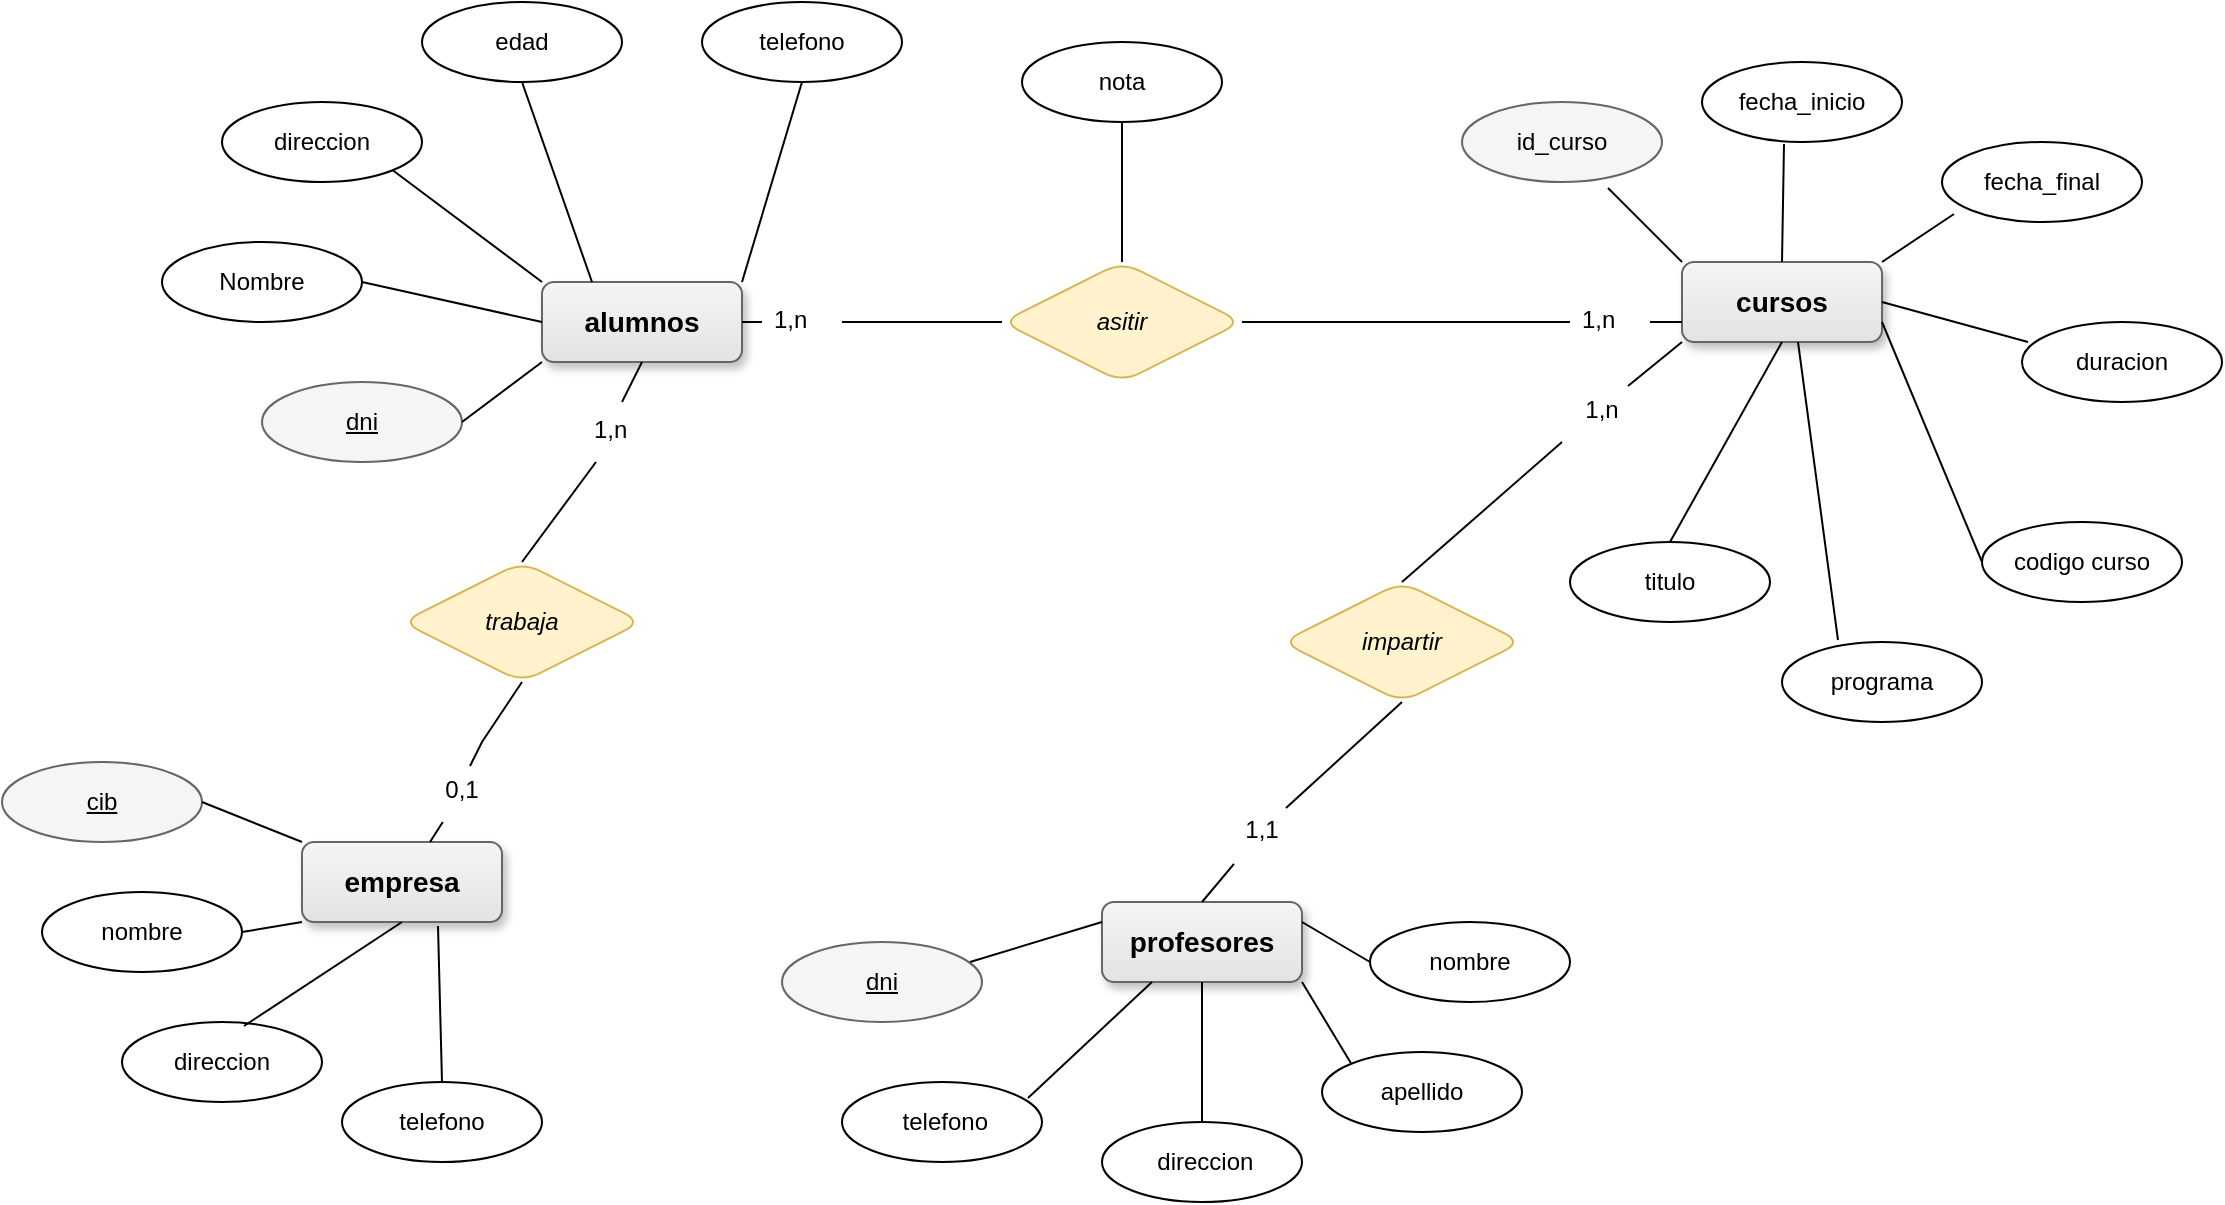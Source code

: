<mxfile version="22.0.4" type="github">
  <diagram name="Página-1" id="7nO_CJWwE60tr_Ib5Q_l">
    <mxGraphModel dx="1386" dy="751" grid="1" gridSize="10" guides="1" tooltips="1" connect="1" arrows="1" fold="1" page="1" pageScale="1" pageWidth="827" pageHeight="1169" math="0" shadow="0">
      <root>
        <mxCell id="0" />
        <mxCell id="1" parent="0" />
        <mxCell id="TvEzaIdn3n17L5fOA0ZH-1" value="cursos" style="whiteSpace=wrap;html=1;align=center;labelBorderColor=none;rounded=1;shadow=1;fontSize=14;fontStyle=1;fillColor=#f5f5f5;gradientColor=#e3e3e3;strokeColor=#666666;" vertex="1" parent="1">
          <mxGeometry x="971" y="230" width="100" height="40" as="geometry" />
        </mxCell>
        <mxCell id="TvEzaIdn3n17L5fOA0ZH-2" value="alumnos" style="whiteSpace=wrap;html=1;align=center;labelBorderColor=none;rounded=1;shadow=1;fontSize=14;fontStyle=1;fillColor=#f5f5f5;gradientColor=#e3e3e3;strokeColor=#666666;" vertex="1" parent="1">
          <mxGeometry x="401" y="240" width="100" height="40" as="geometry" />
        </mxCell>
        <mxCell id="TvEzaIdn3n17L5fOA0ZH-3" value="empresa" style="whiteSpace=wrap;html=1;align=center;labelBorderColor=none;rounded=1;shadow=1;fontSize=14;fontStyle=1;fillColor=#f5f5f5;gradientColor=#e3e3e3;strokeColor=#666666;" vertex="1" parent="1">
          <mxGeometry x="281" y="520" width="100" height="40" as="geometry" />
        </mxCell>
        <mxCell id="TvEzaIdn3n17L5fOA0ZH-4" value="profesores" style="whiteSpace=wrap;html=1;align=center;labelBorderColor=none;rounded=1;shadow=1;fontSize=14;fontStyle=1;fillColor=#f5f5f5;gradientColor=#e3e3e3;strokeColor=#666666;" vertex="1" parent="1">
          <mxGeometry x="681" y="550" width="100" height="40" as="geometry" />
        </mxCell>
        <mxCell id="TvEzaIdn3n17L5fOA0ZH-5" value="Nombre" style="ellipse;whiteSpace=wrap;html=1;align=center;" vertex="1" parent="1">
          <mxGeometry x="211" y="220" width="100" height="40" as="geometry" />
        </mxCell>
        <mxCell id="TvEzaIdn3n17L5fOA0ZH-6" value="dni" style="ellipse;whiteSpace=wrap;html=1;align=center;fontStyle=4;fillColor=#f5f5f5;strokeColor=#666666;" vertex="1" parent="1">
          <mxGeometry x="261" y="290" width="100" height="40" as="geometry" />
        </mxCell>
        <mxCell id="TvEzaIdn3n17L5fOA0ZH-7" value="direccion" style="ellipse;whiteSpace=wrap;html=1;align=center;" vertex="1" parent="1">
          <mxGeometry x="241" y="150" width="100" height="40" as="geometry" />
        </mxCell>
        <mxCell id="TvEzaIdn3n17L5fOA0ZH-8" value="telefono" style="ellipse;whiteSpace=wrap;html=1;align=center;" vertex="1" parent="1">
          <mxGeometry x="481" y="100" width="100" height="40" as="geometry" />
        </mxCell>
        <mxCell id="TvEzaIdn3n17L5fOA0ZH-9" value="edad" style="ellipse;whiteSpace=wrap;html=1;align=center;" vertex="1" parent="1">
          <mxGeometry x="341" y="100" width="100" height="40" as="geometry" />
        </mxCell>
        <mxCell id="TvEzaIdn3n17L5fOA0ZH-10" value="nombre" style="ellipse;whiteSpace=wrap;html=1;align=center;" vertex="1" parent="1">
          <mxGeometry x="151" y="545" width="100" height="40" as="geometry" />
        </mxCell>
        <mxCell id="TvEzaIdn3n17L5fOA0ZH-11" value="cib" style="ellipse;whiteSpace=wrap;html=1;align=center;fontStyle=4;fillColor=#f5f5f5;strokeColor=#666666;" vertex="1" parent="1">
          <mxGeometry x="131" y="480" width="100" height="40" as="geometry" />
        </mxCell>
        <mxCell id="TvEzaIdn3n17L5fOA0ZH-12" value="telefono" style="ellipse;whiteSpace=wrap;html=1;align=center;" vertex="1" parent="1">
          <mxGeometry x="301" y="640" width="100" height="40" as="geometry" />
        </mxCell>
        <mxCell id="TvEzaIdn3n17L5fOA0ZH-13" value="direccion" style="ellipse;whiteSpace=wrap;html=1;align=center;" vertex="1" parent="1">
          <mxGeometry x="191" y="610" width="100" height="40" as="geometry" />
        </mxCell>
        <mxCell id="TvEzaIdn3n17L5fOA0ZH-14" value="duracion" style="ellipse;whiteSpace=wrap;html=1;align=center;" vertex="1" parent="1">
          <mxGeometry x="1141" y="260" width="100" height="40" as="geometry" />
        </mxCell>
        <mxCell id="TvEzaIdn3n17L5fOA0ZH-15" value="dni" style="ellipse;whiteSpace=wrap;html=1;align=center;fontStyle=4;fillColor=#f5f5f5;strokeColor=#666666;" vertex="1" parent="1">
          <mxGeometry x="521" y="570" width="100" height="40" as="geometry" />
        </mxCell>
        <mxCell id="TvEzaIdn3n17L5fOA0ZH-16" value="programa" style="ellipse;whiteSpace=wrap;html=1;align=center;" vertex="1" parent="1">
          <mxGeometry x="1021" y="420" width="100" height="40" as="geometry" />
        </mxCell>
        <mxCell id="TvEzaIdn3n17L5fOA0ZH-17" value="titulo" style="ellipse;whiteSpace=wrap;html=1;align=center;" vertex="1" parent="1">
          <mxGeometry x="915" y="370" width="100" height="40" as="geometry" />
        </mxCell>
        <mxCell id="TvEzaIdn3n17L5fOA0ZH-18" value="nombre" style="ellipse;whiteSpace=wrap;html=1;align=center;" vertex="1" parent="1">
          <mxGeometry x="815" y="560" width="100" height="40" as="geometry" />
        </mxCell>
        <mxCell id="TvEzaIdn3n17L5fOA0ZH-19" value="apellido" style="ellipse;whiteSpace=wrap;html=1;align=center;" vertex="1" parent="1">
          <mxGeometry x="791" y="625" width="100" height="40" as="geometry" />
        </mxCell>
        <mxCell id="TvEzaIdn3n17L5fOA0ZH-20" value="&amp;nbsp;direccion" style="ellipse;whiteSpace=wrap;html=1;align=center;" vertex="1" parent="1">
          <mxGeometry x="681" y="660" width="100" height="40" as="geometry" />
        </mxCell>
        <mxCell id="TvEzaIdn3n17L5fOA0ZH-21" value="&amp;nbsp;telefono" style="ellipse;whiteSpace=wrap;html=1;align=center;" vertex="1" parent="1">
          <mxGeometry x="551" y="640" width="100" height="40" as="geometry" />
        </mxCell>
        <mxCell id="TvEzaIdn3n17L5fOA0ZH-22" value="asitir" style="shape=rhombus;perimeter=rhombusPerimeter;whiteSpace=wrap;html=1;align=center;fillColor=#fff2cc;strokeColor=#d6b656;rounded=1;fontStyle=2" vertex="1" parent="1">
          <mxGeometry x="631" y="230" width="120" height="60" as="geometry" />
        </mxCell>
        <mxCell id="TvEzaIdn3n17L5fOA0ZH-23" value="nota" style="ellipse;whiteSpace=wrap;html=1;align=center;" vertex="1" parent="1">
          <mxGeometry x="641" y="120" width="100" height="40" as="geometry" />
        </mxCell>
        <mxCell id="TvEzaIdn3n17L5fOA0ZH-24" value="" style="endArrow=none;html=1;rounded=0;exitX=0.5;exitY=1;exitDx=0;exitDy=0;entryX=0.5;entryY=0;entryDx=0;entryDy=0;" edge="1" parent="1" source="TvEzaIdn3n17L5fOA0ZH-23" target="TvEzaIdn3n17L5fOA0ZH-22">
          <mxGeometry relative="1" as="geometry">
            <mxPoint x="701" y="440" as="sourcePoint" />
            <mxPoint x="691" y="230" as="targetPoint" />
          </mxGeometry>
        </mxCell>
        <mxCell id="TvEzaIdn3n17L5fOA0ZH-25" value="fecha_inicio" style="ellipse;whiteSpace=wrap;html=1;align=center;" vertex="1" parent="1">
          <mxGeometry x="981" y="130" width="100" height="40" as="geometry" />
        </mxCell>
        <mxCell id="TvEzaIdn3n17L5fOA0ZH-26" value="fecha_final" style="ellipse;whiteSpace=wrap;html=1;align=center;" vertex="1" parent="1">
          <mxGeometry x="1101" y="170" width="100" height="40" as="geometry" />
        </mxCell>
        <mxCell id="TvEzaIdn3n17L5fOA0ZH-27" value="id_curso" style="ellipse;whiteSpace=wrap;html=1;align=center;fillColor=#f5f5f5;strokeColor=#666666;" vertex="1" parent="1">
          <mxGeometry x="861" y="150" width="100" height="40" as="geometry" />
        </mxCell>
        <mxCell id="TvEzaIdn3n17L5fOA0ZH-28" value="impartir" style="shape=rhombus;perimeter=rhombusPerimeter;whiteSpace=wrap;html=1;align=center;fillColor=#fff2cc;strokeColor=#d6b656;rounded=1;fontStyle=2" vertex="1" parent="1">
          <mxGeometry x="771" y="390" width="120" height="60" as="geometry" />
        </mxCell>
        <mxCell id="TvEzaIdn3n17L5fOA0ZH-29" value="" style="endArrow=none;html=1;rounded=0;exitX=0.5;exitY=0;exitDx=0;exitDy=0;entryX=0.68;entryY=1.05;entryDx=0;entryDy=0;entryPerimeter=0;" edge="1" parent="1" source="TvEzaIdn3n17L5fOA0ZH-12" target="TvEzaIdn3n17L5fOA0ZH-3">
          <mxGeometry relative="1" as="geometry">
            <mxPoint x="701" y="440" as="sourcePoint" />
            <mxPoint x="861" y="440" as="targetPoint" />
          </mxGeometry>
        </mxCell>
        <mxCell id="TvEzaIdn3n17L5fOA0ZH-30" value="" style="endArrow=none;html=1;rounded=0;exitX=0.61;exitY=0.05;exitDx=0;exitDy=0;exitPerimeter=0;entryX=0.5;entryY=1;entryDx=0;entryDy=0;" edge="1" parent="1" source="TvEzaIdn3n17L5fOA0ZH-13" target="TvEzaIdn3n17L5fOA0ZH-3">
          <mxGeometry relative="1" as="geometry">
            <mxPoint x="701" y="440" as="sourcePoint" />
            <mxPoint x="861" y="440" as="targetPoint" />
          </mxGeometry>
        </mxCell>
        <mxCell id="TvEzaIdn3n17L5fOA0ZH-31" value="" style="endArrow=none;html=1;rounded=0;exitX=1;exitY=0.5;exitDx=0;exitDy=0;" edge="1" parent="1" source="TvEzaIdn3n17L5fOA0ZH-10">
          <mxGeometry relative="1" as="geometry">
            <mxPoint x="701" y="440" as="sourcePoint" />
            <mxPoint x="281" y="560" as="targetPoint" />
          </mxGeometry>
        </mxCell>
        <mxCell id="TvEzaIdn3n17L5fOA0ZH-32" value="" style="endArrow=none;html=1;rounded=0;exitX=1;exitY=0.5;exitDx=0;exitDy=0;entryX=0;entryY=0;entryDx=0;entryDy=0;" edge="1" parent="1" source="TvEzaIdn3n17L5fOA0ZH-11" target="TvEzaIdn3n17L5fOA0ZH-3">
          <mxGeometry relative="1" as="geometry">
            <mxPoint x="701" y="440" as="sourcePoint" />
            <mxPoint x="861" y="440" as="targetPoint" />
          </mxGeometry>
        </mxCell>
        <mxCell id="TvEzaIdn3n17L5fOA0ZH-33" value="" style="endArrow=none;html=1;rounded=0;exitX=0.94;exitY=0.25;exitDx=0;exitDy=0;exitPerimeter=0;entryX=0;entryY=0.25;entryDx=0;entryDy=0;" edge="1" parent="1" source="TvEzaIdn3n17L5fOA0ZH-15" target="TvEzaIdn3n17L5fOA0ZH-4">
          <mxGeometry relative="1" as="geometry">
            <mxPoint x="701" y="440" as="sourcePoint" />
            <mxPoint x="861" y="440" as="targetPoint" />
          </mxGeometry>
        </mxCell>
        <mxCell id="TvEzaIdn3n17L5fOA0ZH-34" value="" style="endArrow=none;html=1;rounded=0;exitX=0.93;exitY=0.2;exitDx=0;exitDy=0;exitPerimeter=0;entryX=0.25;entryY=1;entryDx=0;entryDy=0;" edge="1" parent="1" source="TvEzaIdn3n17L5fOA0ZH-21" target="TvEzaIdn3n17L5fOA0ZH-4">
          <mxGeometry relative="1" as="geometry">
            <mxPoint x="701" y="440" as="sourcePoint" />
            <mxPoint x="861" y="440" as="targetPoint" />
          </mxGeometry>
        </mxCell>
        <mxCell id="TvEzaIdn3n17L5fOA0ZH-35" value="" style="endArrow=none;html=1;rounded=0;exitX=0.5;exitY=0;exitDx=0;exitDy=0;" edge="1" parent="1" source="TvEzaIdn3n17L5fOA0ZH-20" target="TvEzaIdn3n17L5fOA0ZH-4">
          <mxGeometry relative="1" as="geometry">
            <mxPoint x="701" y="440" as="sourcePoint" />
            <mxPoint x="861" y="440" as="targetPoint" />
          </mxGeometry>
        </mxCell>
        <mxCell id="TvEzaIdn3n17L5fOA0ZH-36" value="" style="endArrow=none;html=1;rounded=0;entryX=0;entryY=0;entryDx=0;entryDy=0;exitX=1;exitY=1;exitDx=0;exitDy=0;" edge="1" parent="1" source="TvEzaIdn3n17L5fOA0ZH-4" target="TvEzaIdn3n17L5fOA0ZH-19">
          <mxGeometry relative="1" as="geometry">
            <mxPoint x="701" y="440" as="sourcePoint" />
            <mxPoint x="861" y="440" as="targetPoint" />
          </mxGeometry>
        </mxCell>
        <mxCell id="TvEzaIdn3n17L5fOA0ZH-37" value="" style="endArrow=none;html=1;rounded=0;exitX=1;exitY=0.25;exitDx=0;exitDy=0;entryX=0;entryY=0.5;entryDx=0;entryDy=0;" edge="1" parent="1" source="TvEzaIdn3n17L5fOA0ZH-4" target="TvEzaIdn3n17L5fOA0ZH-18">
          <mxGeometry relative="1" as="geometry">
            <mxPoint x="701" y="440" as="sourcePoint" />
            <mxPoint x="861" y="440" as="targetPoint" />
          </mxGeometry>
        </mxCell>
        <mxCell id="TvEzaIdn3n17L5fOA0ZH-38" value="" style="endArrow=none;html=1;rounded=0;entryX=0.5;entryY=0;entryDx=0;entryDy=0;exitX=0.5;exitY=1;exitDx=0;exitDy=0;" edge="1" parent="1" source="TvEzaIdn3n17L5fOA0ZH-1" target="TvEzaIdn3n17L5fOA0ZH-17">
          <mxGeometry relative="1" as="geometry">
            <mxPoint x="1021" y="510" as="sourcePoint" />
            <mxPoint x="861" y="440" as="targetPoint" />
          </mxGeometry>
        </mxCell>
        <mxCell id="TvEzaIdn3n17L5fOA0ZH-39" value="" style="endArrow=none;html=1;rounded=0;entryX=0.28;entryY=-0.025;entryDx=0;entryDy=0;entryPerimeter=0;exitX=0.58;exitY=1;exitDx=0;exitDy=0;exitPerimeter=0;" edge="1" parent="1" source="TvEzaIdn3n17L5fOA0ZH-1" target="TvEzaIdn3n17L5fOA0ZH-16">
          <mxGeometry relative="1" as="geometry">
            <mxPoint x="1046" y="510" as="sourcePoint" />
            <mxPoint x="861" y="440" as="targetPoint" />
          </mxGeometry>
        </mxCell>
        <mxCell id="TvEzaIdn3n17L5fOA0ZH-40" value="" style="endArrow=none;html=1;rounded=0;entryX=0.03;entryY=0.25;entryDx=0;entryDy=0;entryPerimeter=0;exitX=1;exitY=0.5;exitDx=0;exitDy=0;" edge="1" parent="1" source="TvEzaIdn3n17L5fOA0ZH-1" target="TvEzaIdn3n17L5fOA0ZH-14">
          <mxGeometry relative="1" as="geometry">
            <mxPoint x="1071" y="490" as="sourcePoint" />
            <mxPoint x="861" y="440" as="targetPoint" />
          </mxGeometry>
        </mxCell>
        <mxCell id="TvEzaIdn3n17L5fOA0ZH-41" value="" style="endArrow=none;html=1;rounded=0;entryX=0;entryY=0.5;entryDx=0;entryDy=0;exitX=1;exitY=0.75;exitDx=0;exitDy=0;" edge="1" parent="1" source="TvEzaIdn3n17L5fOA0ZH-1">
          <mxGeometry relative="1" as="geometry">
            <mxPoint x="701" y="440" as="sourcePoint" />
            <mxPoint x="1121" y="380" as="targetPoint" />
          </mxGeometry>
        </mxCell>
        <mxCell id="TvEzaIdn3n17L5fOA0ZH-42" value="" style="endArrow=none;html=1;rounded=0;entryX=0;entryY=0;entryDx=0;entryDy=0;exitX=0.73;exitY=1.075;exitDx=0;exitDy=0;exitPerimeter=0;" edge="1" parent="1" source="TvEzaIdn3n17L5fOA0ZH-27" target="TvEzaIdn3n17L5fOA0ZH-1">
          <mxGeometry relative="1" as="geometry">
            <mxPoint x="701" y="440" as="sourcePoint" />
            <mxPoint x="861" y="440" as="targetPoint" />
          </mxGeometry>
        </mxCell>
        <mxCell id="TvEzaIdn3n17L5fOA0ZH-43" value="" style="endArrow=none;html=1;rounded=0;entryX=0.06;entryY=0.9;entryDx=0;entryDy=0;entryPerimeter=0;exitX=1;exitY=0;exitDx=0;exitDy=0;" edge="1" parent="1" source="TvEzaIdn3n17L5fOA0ZH-1" target="TvEzaIdn3n17L5fOA0ZH-26">
          <mxGeometry relative="1" as="geometry">
            <mxPoint x="701" y="440" as="sourcePoint" />
            <mxPoint x="861" y="440" as="targetPoint" />
          </mxGeometry>
        </mxCell>
        <mxCell id="TvEzaIdn3n17L5fOA0ZH-44" value="" style="endArrow=none;html=1;rounded=0;entryX=0.5;entryY=0;entryDx=0;entryDy=0;exitX=0.41;exitY=1.025;exitDx=0;exitDy=0;exitPerimeter=0;" edge="1" parent="1" source="TvEzaIdn3n17L5fOA0ZH-25" target="TvEzaIdn3n17L5fOA0ZH-1">
          <mxGeometry relative="1" as="geometry">
            <mxPoint x="701" y="440" as="sourcePoint" />
            <mxPoint x="861" y="440" as="targetPoint" />
          </mxGeometry>
        </mxCell>
        <mxCell id="TvEzaIdn3n17L5fOA0ZH-45" value="" style="endArrow=none;html=1;rounded=0;exitX=0.5;exitY=1;exitDx=0;exitDy=0;entryX=1;entryY=0;entryDx=0;entryDy=0;" edge="1" parent="1" source="TvEzaIdn3n17L5fOA0ZH-8" target="TvEzaIdn3n17L5fOA0ZH-2">
          <mxGeometry relative="1" as="geometry">
            <mxPoint x="701" y="440" as="sourcePoint" />
            <mxPoint x="861" y="440" as="targetPoint" />
          </mxGeometry>
        </mxCell>
        <mxCell id="TvEzaIdn3n17L5fOA0ZH-46" value="" style="endArrow=none;html=1;rounded=0;exitX=0.5;exitY=1;exitDx=0;exitDy=0;entryX=0.25;entryY=0;entryDx=0;entryDy=0;" edge="1" parent="1" source="TvEzaIdn3n17L5fOA0ZH-9" target="TvEzaIdn3n17L5fOA0ZH-2">
          <mxGeometry relative="1" as="geometry">
            <mxPoint x="701" y="440" as="sourcePoint" />
            <mxPoint x="861" y="440" as="targetPoint" />
          </mxGeometry>
        </mxCell>
        <mxCell id="TvEzaIdn3n17L5fOA0ZH-47" value="" style="endArrow=none;html=1;rounded=0;exitX=1;exitY=1;exitDx=0;exitDy=0;" edge="1" parent="1" source="TvEzaIdn3n17L5fOA0ZH-7">
          <mxGeometry relative="1" as="geometry">
            <mxPoint x="701" y="440" as="sourcePoint" />
            <mxPoint x="401" y="240" as="targetPoint" />
          </mxGeometry>
        </mxCell>
        <mxCell id="TvEzaIdn3n17L5fOA0ZH-48" value="" style="endArrow=none;html=1;rounded=0;exitX=1;exitY=0.5;exitDx=0;exitDy=0;entryX=0;entryY=0.5;entryDx=0;entryDy=0;" edge="1" parent="1" source="TvEzaIdn3n17L5fOA0ZH-5" target="TvEzaIdn3n17L5fOA0ZH-2">
          <mxGeometry relative="1" as="geometry">
            <mxPoint x="701" y="440" as="sourcePoint" />
            <mxPoint x="861" y="440" as="targetPoint" />
          </mxGeometry>
        </mxCell>
        <mxCell id="TvEzaIdn3n17L5fOA0ZH-49" value="" style="endArrow=none;html=1;rounded=0;exitX=1;exitY=0.5;exitDx=0;exitDy=0;entryX=0;entryY=1;entryDx=0;entryDy=0;" edge="1" parent="1" source="TvEzaIdn3n17L5fOA0ZH-6" target="TvEzaIdn3n17L5fOA0ZH-2">
          <mxGeometry relative="1" as="geometry">
            <mxPoint x="701" y="440" as="sourcePoint" />
            <mxPoint x="861" y="440" as="targetPoint" />
          </mxGeometry>
        </mxCell>
        <mxCell id="TvEzaIdn3n17L5fOA0ZH-50" value="" style="endArrow=none;html=1;rounded=0;exitX=0;exitY=1;exitDx=0;exitDy=0;entryX=0.5;entryY=0;entryDx=0;entryDy=0;" edge="1" parent="1" source="TvEzaIdn3n17L5fOA0ZH-67" target="TvEzaIdn3n17L5fOA0ZH-28">
          <mxGeometry relative="1" as="geometry">
            <mxPoint x="701" y="440" as="sourcePoint" />
            <mxPoint x="861" y="440" as="targetPoint" />
          </mxGeometry>
        </mxCell>
        <mxCell id="TvEzaIdn3n17L5fOA0ZH-51" value="" style="endArrow=none;html=1;rounded=0;exitX=0.8;exitY=0.1;exitDx=0;exitDy=0;entryX=0.5;entryY=1;entryDx=0;entryDy=0;exitPerimeter=0;" edge="1" parent="1" source="TvEzaIdn3n17L5fOA0ZH-65" target="TvEzaIdn3n17L5fOA0ZH-28">
          <mxGeometry relative="1" as="geometry">
            <mxPoint x="701" y="440" as="sourcePoint" />
            <mxPoint x="861" y="440" as="targetPoint" />
          </mxGeometry>
        </mxCell>
        <mxCell id="TvEzaIdn3n17L5fOA0ZH-52" value="" style="endArrow=none;html=1;rounded=0;exitX=1;exitY=0.5;exitDx=0;exitDy=0;entryX=0;entryY=0.5;entryDx=0;entryDy=0;" edge="1" parent="1" source="TvEzaIdn3n17L5fOA0ZH-56" target="TvEzaIdn3n17L5fOA0ZH-22">
          <mxGeometry relative="1" as="geometry">
            <mxPoint x="701" y="440" as="sourcePoint" />
            <mxPoint x="861" y="440" as="targetPoint" />
          </mxGeometry>
        </mxCell>
        <mxCell id="TvEzaIdn3n17L5fOA0ZH-53" value="" style="endArrow=none;html=1;rounded=0;exitX=1;exitY=0.5;exitDx=0;exitDy=0;entryX=0;entryY=0.75;entryDx=0;entryDy=0;" edge="1" parent="1" source="TvEzaIdn3n17L5fOA0ZH-58" target="TvEzaIdn3n17L5fOA0ZH-1">
          <mxGeometry relative="1" as="geometry">
            <mxPoint x="701" y="440" as="sourcePoint" />
            <mxPoint x="861" y="440" as="targetPoint" />
          </mxGeometry>
        </mxCell>
        <mxCell id="TvEzaIdn3n17L5fOA0ZH-54" value="trabaja" style="shape=rhombus;perimeter=rhombusPerimeter;whiteSpace=wrap;html=1;align=center;fillColor=#fff2cc;strokeColor=#d6b656;rounded=1;fontStyle=2" vertex="1" parent="1">
          <mxGeometry x="331" y="380" width="120" height="60" as="geometry" />
        </mxCell>
        <mxCell id="TvEzaIdn3n17L5fOA0ZH-55" value="" style="endArrow=none;html=1;rounded=0;exitX=1;exitY=0.5;exitDx=0;exitDy=0;entryX=0;entryY=0.5;entryDx=0;entryDy=0;" edge="1" parent="1" source="TvEzaIdn3n17L5fOA0ZH-2" target="TvEzaIdn3n17L5fOA0ZH-56">
          <mxGeometry relative="1" as="geometry">
            <mxPoint x="501" y="260" as="sourcePoint" />
            <mxPoint x="631" y="260" as="targetPoint" />
          </mxGeometry>
        </mxCell>
        <mxCell id="TvEzaIdn3n17L5fOA0ZH-56" value="1,n" style="text;strokeColor=none;fillColor=none;spacingLeft=4;spacingRight=4;overflow=hidden;rotatable=0;points=[[0,0.5],[1,0.5]];portConstraint=eastwest;fontSize=12;whiteSpace=wrap;html=1;" vertex="1" parent="1">
          <mxGeometry x="511" y="245" width="40" height="30" as="geometry" />
        </mxCell>
        <mxCell id="TvEzaIdn3n17L5fOA0ZH-57" value="" style="endArrow=none;html=1;rounded=0;exitX=1;exitY=0.5;exitDx=0;exitDy=0;entryX=0;entryY=0.5;entryDx=0;entryDy=0;" edge="1" parent="1" source="TvEzaIdn3n17L5fOA0ZH-22" target="TvEzaIdn3n17L5fOA0ZH-58">
          <mxGeometry relative="1" as="geometry">
            <mxPoint x="751" y="260" as="sourcePoint" />
            <mxPoint x="971" y="260" as="targetPoint" />
          </mxGeometry>
        </mxCell>
        <mxCell id="TvEzaIdn3n17L5fOA0ZH-58" value="1,n" style="text;strokeColor=none;fillColor=none;spacingLeft=4;spacingRight=4;overflow=hidden;rotatable=0;points=[[0,0.5],[1,0.5]];portConstraint=eastwest;fontSize=12;whiteSpace=wrap;html=1;" vertex="1" parent="1">
          <mxGeometry x="915" y="245" width="40" height="30" as="geometry" />
        </mxCell>
        <mxCell id="TvEzaIdn3n17L5fOA0ZH-59" value="" style="endArrow=none;html=1;rounded=0;exitX=0.5;exitY=1;exitDx=0;exitDy=0;entryX=0.5;entryY=0;entryDx=0;entryDy=0;" edge="1" parent="1" source="TvEzaIdn3n17L5fOA0ZH-2" target="TvEzaIdn3n17L5fOA0ZH-60">
          <mxGeometry relative="1" as="geometry">
            <mxPoint x="451" y="280" as="sourcePoint" />
            <mxPoint x="391" y="380" as="targetPoint" />
          </mxGeometry>
        </mxCell>
        <mxCell id="TvEzaIdn3n17L5fOA0ZH-60" value="1,n" style="text;strokeColor=none;fillColor=none;spacingLeft=4;spacingRight=4;overflow=hidden;rotatable=0;points=[[0,0.5],[1,0.5]];portConstraint=eastwest;fontSize=12;whiteSpace=wrap;html=1;align=left;" vertex="1" parent="1">
          <mxGeometry x="421" y="300" width="40" height="30" as="geometry" />
        </mxCell>
        <mxCell id="TvEzaIdn3n17L5fOA0ZH-61" value="" style="endArrow=none;html=1;rounded=0;entryX=0.175;entryY=1;entryDx=0;entryDy=0;entryPerimeter=0;exitX=0.5;exitY=0;exitDx=0;exitDy=0;" edge="1" parent="1" source="TvEzaIdn3n17L5fOA0ZH-54" target="TvEzaIdn3n17L5fOA0ZH-60">
          <mxGeometry relative="1" as="geometry">
            <mxPoint x="701" y="440" as="sourcePoint" />
            <mxPoint x="861" y="440" as="targetPoint" />
          </mxGeometry>
        </mxCell>
        <mxCell id="TvEzaIdn3n17L5fOA0ZH-62" value="" style="endArrow=none;html=1;rounded=0;exitX=0.5;exitY=1;exitDx=0;exitDy=0;entryX=0.6;entryY=0.067;entryDx=0;entryDy=0;entryPerimeter=0;" edge="1" parent="1" source="TvEzaIdn3n17L5fOA0ZH-54" target="TvEzaIdn3n17L5fOA0ZH-63">
          <mxGeometry relative="1" as="geometry">
            <mxPoint x="391" y="440" as="sourcePoint" />
            <mxPoint x="357" y="487" as="targetPoint" />
            <Array as="points">
              <mxPoint x="371" y="470" />
            </Array>
          </mxGeometry>
        </mxCell>
        <mxCell id="TvEzaIdn3n17L5fOA0ZH-63" value="0,1" style="text;strokeColor=none;fillColor=none;spacingLeft=4;spacingRight=4;overflow=hidden;rotatable=0;points=[[0,0.5],[1,0.5]];portConstraint=eastwest;fontSize=12;whiteSpace=wrap;html=1;align=center;" vertex="1" parent="1">
          <mxGeometry x="341" y="480" width="40" height="30" as="geometry" />
        </mxCell>
        <mxCell id="TvEzaIdn3n17L5fOA0ZH-64" value="" style="endArrow=none;html=1;rounded=0;exitX=0.5;exitY=0;exitDx=0;exitDy=0;entryX=0.15;entryY=1.033;entryDx=0;entryDy=0;entryPerimeter=0;" edge="1" parent="1" source="TvEzaIdn3n17L5fOA0ZH-4" target="TvEzaIdn3n17L5fOA0ZH-65">
          <mxGeometry relative="1" as="geometry">
            <mxPoint x="731" y="550" as="sourcePoint" />
            <mxPoint x="831" y="450" as="targetPoint" />
          </mxGeometry>
        </mxCell>
        <mxCell id="TvEzaIdn3n17L5fOA0ZH-65" value="1,1" style="text;strokeColor=none;fillColor=none;spacingLeft=4;spacingRight=4;overflow=hidden;rotatable=0;points=[[0,0.5],[1,0.5]];portConstraint=eastwest;fontSize=12;whiteSpace=wrap;html=1;align=center;" vertex="1" parent="1">
          <mxGeometry x="741" y="500" width="40" height="30" as="geometry" />
        </mxCell>
        <mxCell id="TvEzaIdn3n17L5fOA0ZH-66" value="" style="endArrow=none;html=1;rounded=0;exitX=0;exitY=1;exitDx=0;exitDy=0;entryX=0.825;entryY=0.067;entryDx=0;entryDy=0;entryPerimeter=0;" edge="1" parent="1" source="TvEzaIdn3n17L5fOA0ZH-1" target="TvEzaIdn3n17L5fOA0ZH-67">
          <mxGeometry relative="1" as="geometry">
            <mxPoint x="971" y="270" as="sourcePoint" />
            <mxPoint x="831" y="390" as="targetPoint" />
          </mxGeometry>
        </mxCell>
        <mxCell id="TvEzaIdn3n17L5fOA0ZH-67" value="1,n" style="text;strokeColor=none;fillColor=none;spacingLeft=4;spacingRight=4;overflow=hidden;rotatable=0;points=[[0,0.5],[1,0.5]];portConstraint=eastwest;fontSize=12;whiteSpace=wrap;html=1;align=center;" vertex="1" parent="1">
          <mxGeometry x="911" y="290" width="40" height="30" as="geometry" />
        </mxCell>
        <mxCell id="TvEzaIdn3n17L5fOA0ZH-68" value="" style="endArrow=none;html=1;rounded=0;exitX=0.64;exitY=0;exitDx=0;exitDy=0;exitPerimeter=0;" edge="1" parent="1" source="TvEzaIdn3n17L5fOA0ZH-3" target="TvEzaIdn3n17L5fOA0ZH-63">
          <mxGeometry relative="1" as="geometry">
            <mxPoint x="701" y="440" as="sourcePoint" />
            <mxPoint x="861" y="440" as="targetPoint" />
          </mxGeometry>
        </mxCell>
        <mxCell id="TvEzaIdn3n17L5fOA0ZH-69" value="codigo curso" style="ellipse;whiteSpace=wrap;html=1;align=center;" vertex="1" parent="1">
          <mxGeometry x="1121" y="360" width="100" height="40" as="geometry" />
        </mxCell>
      </root>
    </mxGraphModel>
  </diagram>
</mxfile>
